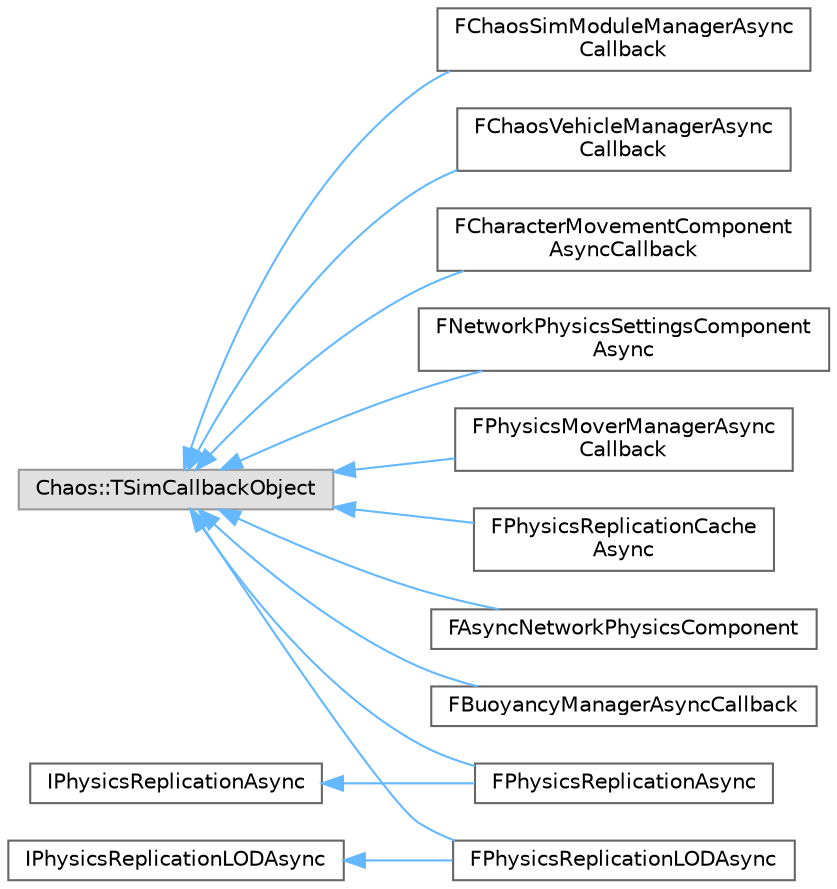 digraph "Graphical Class Hierarchy"
{
 // INTERACTIVE_SVG=YES
 // LATEX_PDF_SIZE
  bgcolor="transparent";
  edge [fontname=Helvetica,fontsize=10,labelfontname=Helvetica,labelfontsize=10];
  node [fontname=Helvetica,fontsize=10,shape=box,height=0.2,width=0.4];
  rankdir="LR";
  Node0 [id="Node000000",label="Chaos::TSimCallbackObject",height=0.2,width=0.4,color="grey60", fillcolor="#E0E0E0", style="filled",tooltip=" "];
  Node0 -> Node1 [id="edge2930_Node000000_Node000001",dir="back",color="steelblue1",style="solid",tooltip=" "];
  Node1 [id="Node000001",label="FAsyncNetworkPhysicsComponent",height=0.2,width=0.4,color="grey40", fillcolor="white", style="filled",URL="$d5/db5/classFAsyncNetworkPhysicsComponent.html",tooltip=" "];
  Node0 -> Node2 [id="edge2931_Node000000_Node000002",dir="back",color="steelblue1",style="solid",tooltip=" "];
  Node2 [id="Node000002",label="FBuoyancyManagerAsyncCallback",height=0.2,width=0.4,color="grey40", fillcolor="white", style="filled",URL="$d8/df1/classFBuoyancyManagerAsyncCallback.html",tooltip=" "];
  Node0 -> Node3 [id="edge2932_Node000000_Node000003",dir="back",color="steelblue1",style="solid",tooltip=" "];
  Node3 [id="Node000003",label="FChaosSimModuleManagerAsync\lCallback",height=0.2,width=0.4,color="grey40", fillcolor="white", style="filled",URL="$da/dd4/classFChaosSimModuleManagerAsyncCallback.html",tooltip="Async callback from the Physics Engine where we can perform our vehicle simulation."];
  Node0 -> Node4 [id="edge2933_Node000000_Node000004",dir="back",color="steelblue1",style="solid",tooltip=" "];
  Node4 [id="Node000004",label="FChaosVehicleManagerAsync\lCallback",height=0.2,width=0.4,color="grey40", fillcolor="white", style="filled",URL="$d1/d0d/classFChaosVehicleManagerAsyncCallback.html",tooltip="Async callback from the Physics Engine where we can perform our vehicle simulation."];
  Node0 -> Node5 [id="edge2934_Node000000_Node000005",dir="back",color="steelblue1",style="solid",tooltip=" "];
  Node5 [id="Node000005",label="FCharacterMovementComponent\lAsyncCallback",height=0.2,width=0.4,color="grey40", fillcolor="white", style="filled",URL="$db/d4d/classFCharacterMovementComponentAsyncCallback.html",tooltip=" "];
  Node0 -> Node6 [id="edge2935_Node000000_Node000006",dir="back",color="steelblue1",style="solid",tooltip=" "];
  Node6 [id="Node000006",label="FNetworkPhysicsSettingsComponent\lAsync",height=0.2,width=0.4,color="grey40", fillcolor="white", style="filled",URL="$d2/d19/classFNetworkPhysicsSettingsComponentAsync.html",tooltip=" "];
  Node0 -> Node7 [id="edge2936_Node000000_Node000007",dir="back",color="steelblue1",style="solid",tooltip=" "];
  Node7 [id="Node000007",label="FPhysicsMoverManagerAsync\lCallback",height=0.2,width=0.4,color="grey40", fillcolor="white", style="filled",URL="$d3/d51/classFPhysicsMoverManagerAsyncCallback.html",tooltip=" "];
  Node0 -> Node8 [id="edge2937_Node000000_Node000008",dir="back",color="steelblue1",style="solid",tooltip=" "];
  Node8 [id="Node000008",label="FPhysicsReplicationAsync",height=0.2,width=0.4,color="grey40", fillcolor="white", style="filled",URL="$d5/d6a/classFPhysicsReplicationAsync.html",tooltip=" "];
  Node0 -> Node10 [id="edge2938_Node000000_Node000010",dir="back",color="steelblue1",style="solid",tooltip=" "];
  Node10 [id="Node000010",label="FPhysicsReplicationCache\lAsync",height=0.2,width=0.4,color="grey40", fillcolor="white", style="filled",URL="$d2/d1d/classFPhysicsReplicationCacheAsync.html",tooltip="Async replication cache class."];
  Node0 -> Node11 [id="edge2939_Node000000_Node000011",dir="back",color="steelblue1",style="solid",tooltip=" "];
  Node11 [id="Node000011",label="FPhysicsReplicationLODAsync",height=0.2,width=0.4,color="grey40", fillcolor="white", style="filled",URL="$d2/d5a/classFPhysicsReplicationLODAsync.html",tooltip=" "];
  Node9 [id="Node000009",label="IPhysicsReplicationAsync",height=0.2,width=0.4,color="grey40", fillcolor="white", style="filled",URL="$d2/d39/classIPhysicsReplicationAsync.html",tooltip=" "];
  Node9 -> Node8 [id="edge2940_Node000009_Node000008",dir="back",color="steelblue1",style="solid",tooltip=" "];
  Node12 [id="Node000012",label="IPhysicsReplicationLODAsync",height=0.2,width=0.4,color="grey40", fillcolor="white", style="filled",URL="$d8/d9a/classIPhysicsReplicationLODAsync.html",tooltip=" "];
  Node12 -> Node11 [id="edge2941_Node000012_Node000011",dir="back",color="steelblue1",style="solid",tooltip=" "];
}
